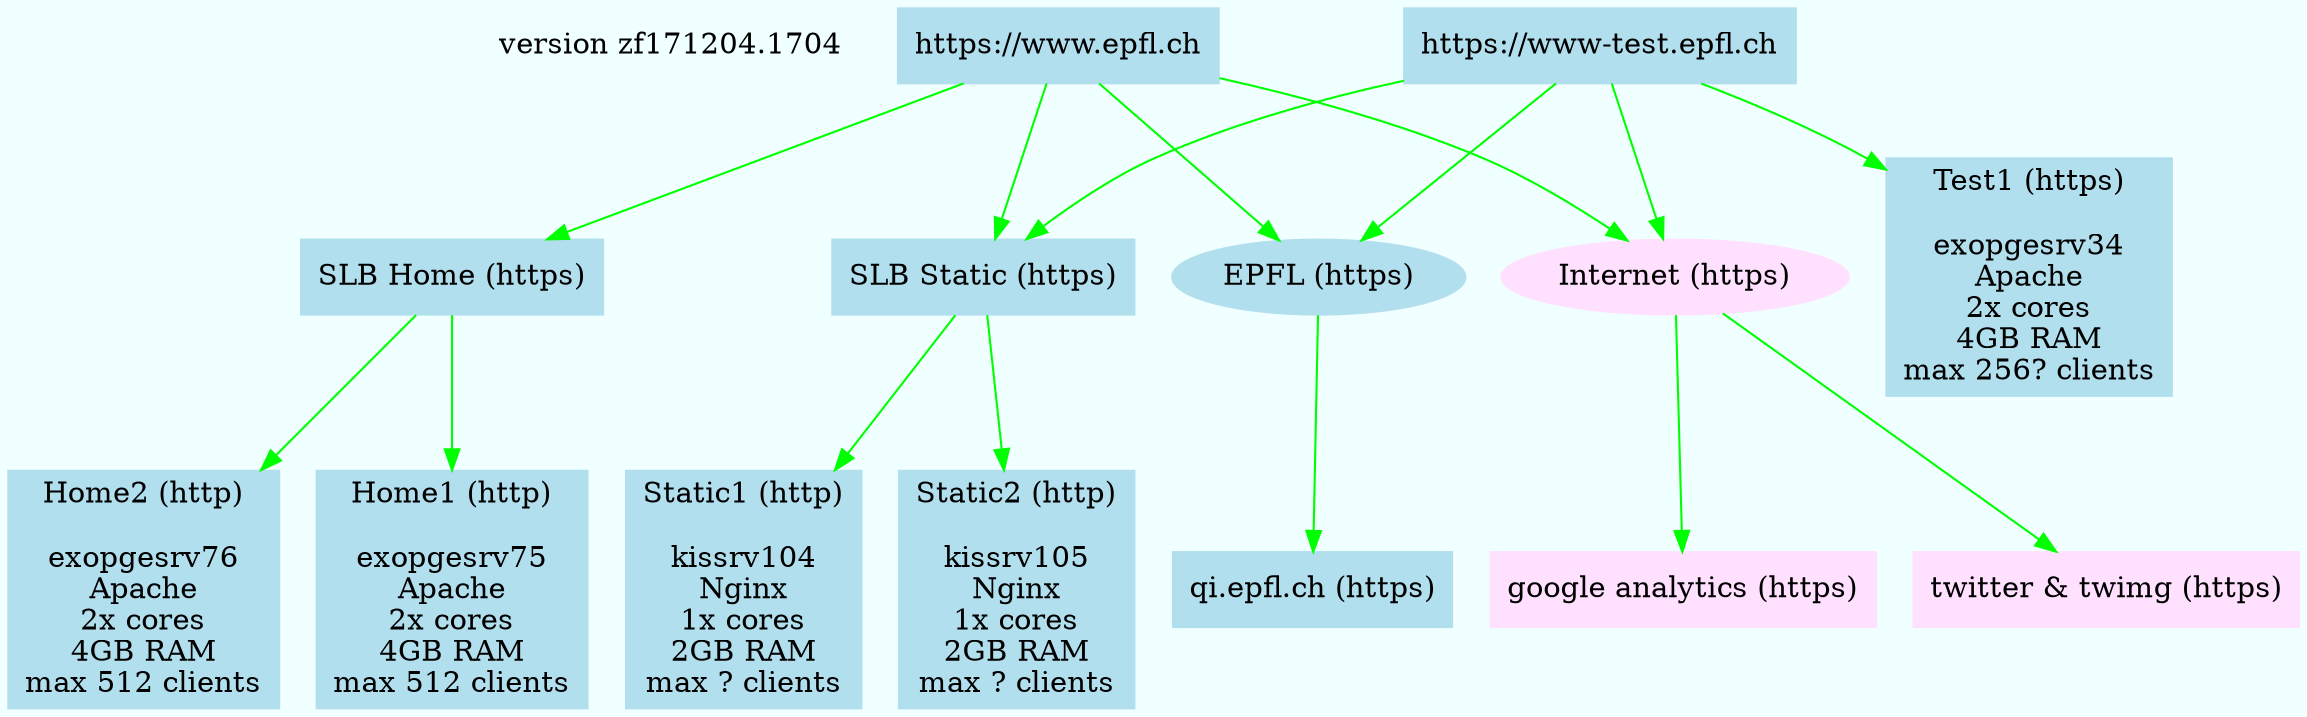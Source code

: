 digraph G {
        bgcolor=azure;
        node [shape=box, color=lightblue2, style=filled];
        edge [arrowsize=1, color=green];
        version;
        version [label="version zf171204.1704", shape= plaintext, style= ""];

        www -> {SLB_Home; SLB_Static; EPFL; Internet;}
        www_test -> {Test1; SLB_Static; EPFL; Internet;}
        SLB_Home -> {Home1; Home2;}
        SLB_Static -> {Static1; Static2;}
        EPFL -> {qi;}
        Internet -> {google; twitter;}

        www [label="https://www.epfl.ch"];
        www_test [label="https://www-test.epfl.ch"];
        SLB_Home [label="SLB Home (https)"];
        SLB_Static [label="SLB Static (https)"];
        EPFL [label="EPFL (https)", shape= ellipse];
        Internet [label="Internet (https)", shape= ellipse, color=thistle1];
        Home1 [label="Home1 (http)\n\nexopgesrv75\nApache\n2x cores\n4GB RAM\nmax 512 clients"];
        Home2 [label="Home2 (http)\n\nexopgesrv76\nApache\n2x cores\n4GB RAM\nmax 512 clients"];
        Static1 [label="Static1 (http)\n\nkissrv104\nNginx\n1x cores\n2GB RAM\nmax ? clients"];
        Static2 [label="Static2 (http)\n\nkissrv105\nNginx\n1x cores\n2GB RAM\nmax ? clients"];
        qi [label="qi.epfl.ch (https)"];
        twitter [label="twitter & twimg (https)", color=thistle1];
        google [label="google analytics (https)", color=thistle1];
        Test1 [label="Test1 (https)\n\nexopgesrv34\nApache\n2x cores\n4GB RAM\nmax 256? clients"];
}
